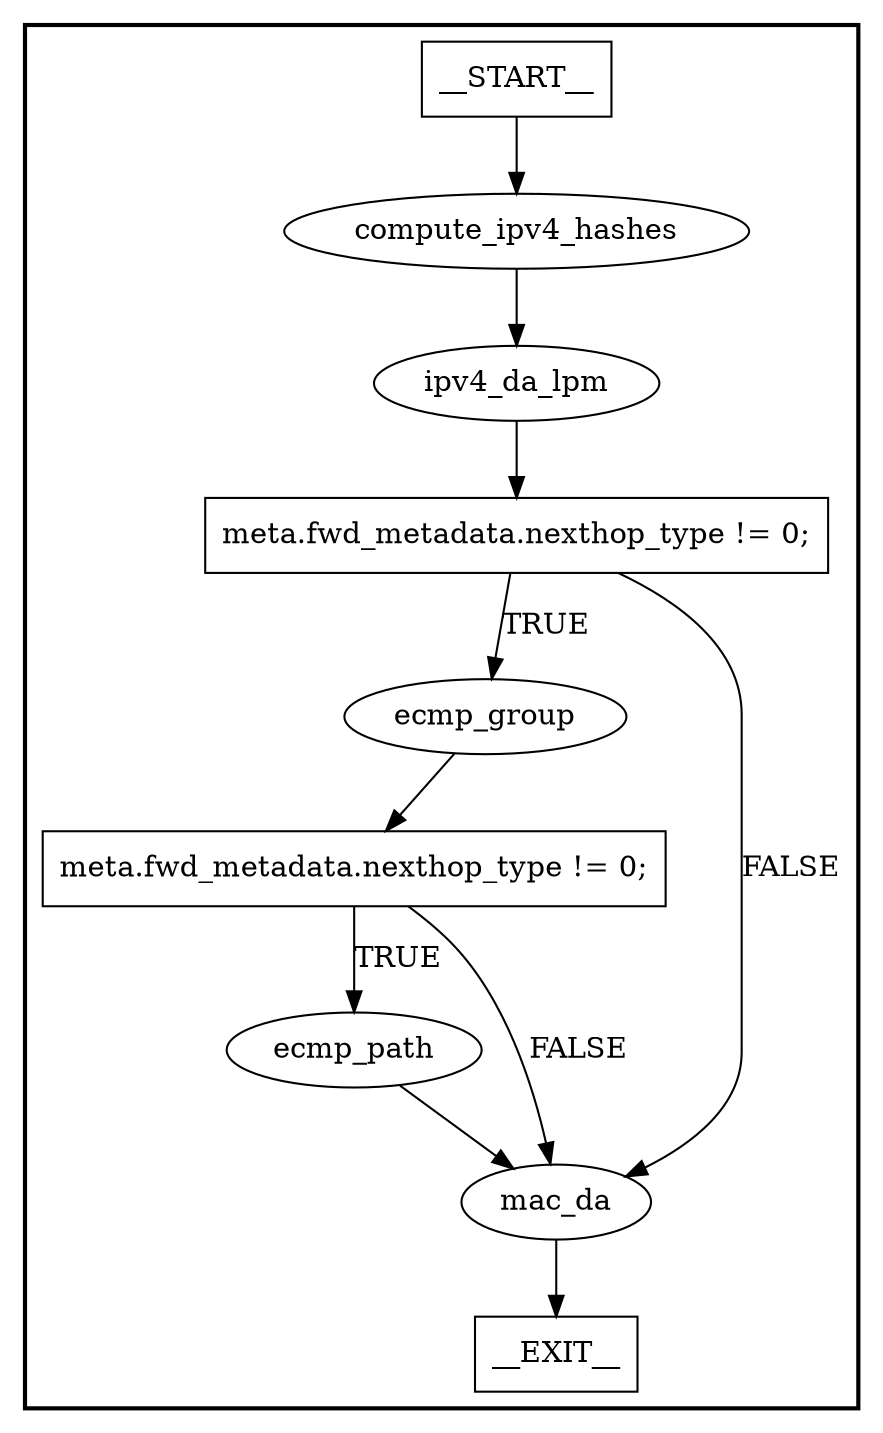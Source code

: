 digraph ingress {
subgraph cluster {
graph [
label="", labeljust=r, style=bold];
0[label=__START__, margin="", shape=rectangle, style=solid];
1[label=__EXIT__, margin="", shape=rectangle, style=solid];
2[label=compute_ipv4_hashes, margin="", shape=ellipse, style=solid];
3[label=ipv4_da_lpm, margin="", shape=ellipse, style=solid];
4[label="meta.fwd_metadata.nexthop_type != 0;", margin="", shape=rectangle, style=solid];
5[label=ecmp_group, margin="", shape=ellipse, style=solid];
6[label="meta.fwd_metadata.nexthop_type != 0;", margin="", shape=rectangle, style=solid];
7[label=ecmp_path, margin="", shape=ellipse, style=solid];
8[label=mac_da, margin="", shape=ellipse, style=solid];
0 -> 2[label=""];
2 -> 3[label=""];
3 -> 4[label=""];
4 -> 5[label=TRUE];
4 -> 8[label=FALSE];
5 -> 6[label=""];
6 -> 7[label=TRUE];
6 -> 8[label=FALSE];
7 -> 8[label=""];
8 -> 1[label=""];
}
}
